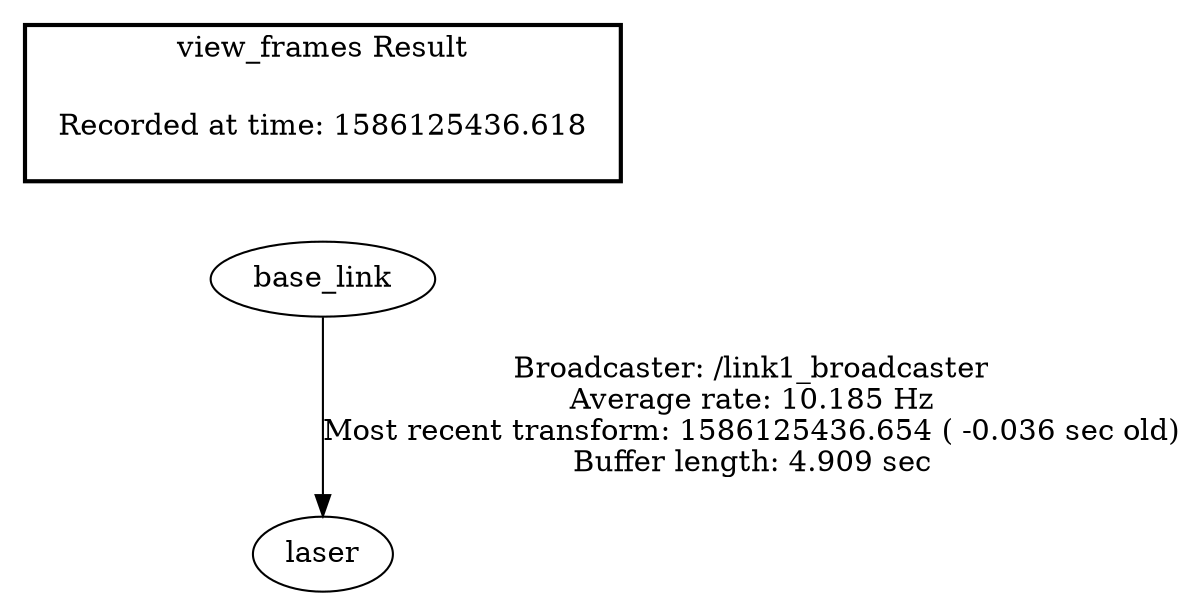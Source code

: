 digraph G {
"base_link" -> "laser"[label="Broadcaster: /link1_broadcaster\nAverage rate: 10.185 Hz\nMost recent transform: 1586125436.654 ( -0.036 sec old)\nBuffer length: 4.909 sec\n"];
edge [style=invis];
 subgraph cluster_legend { style=bold; color=black; label ="view_frames Result";
"Recorded at time: 1586125436.618"[ shape=plaintext ] ;
 }->"base_link";
}